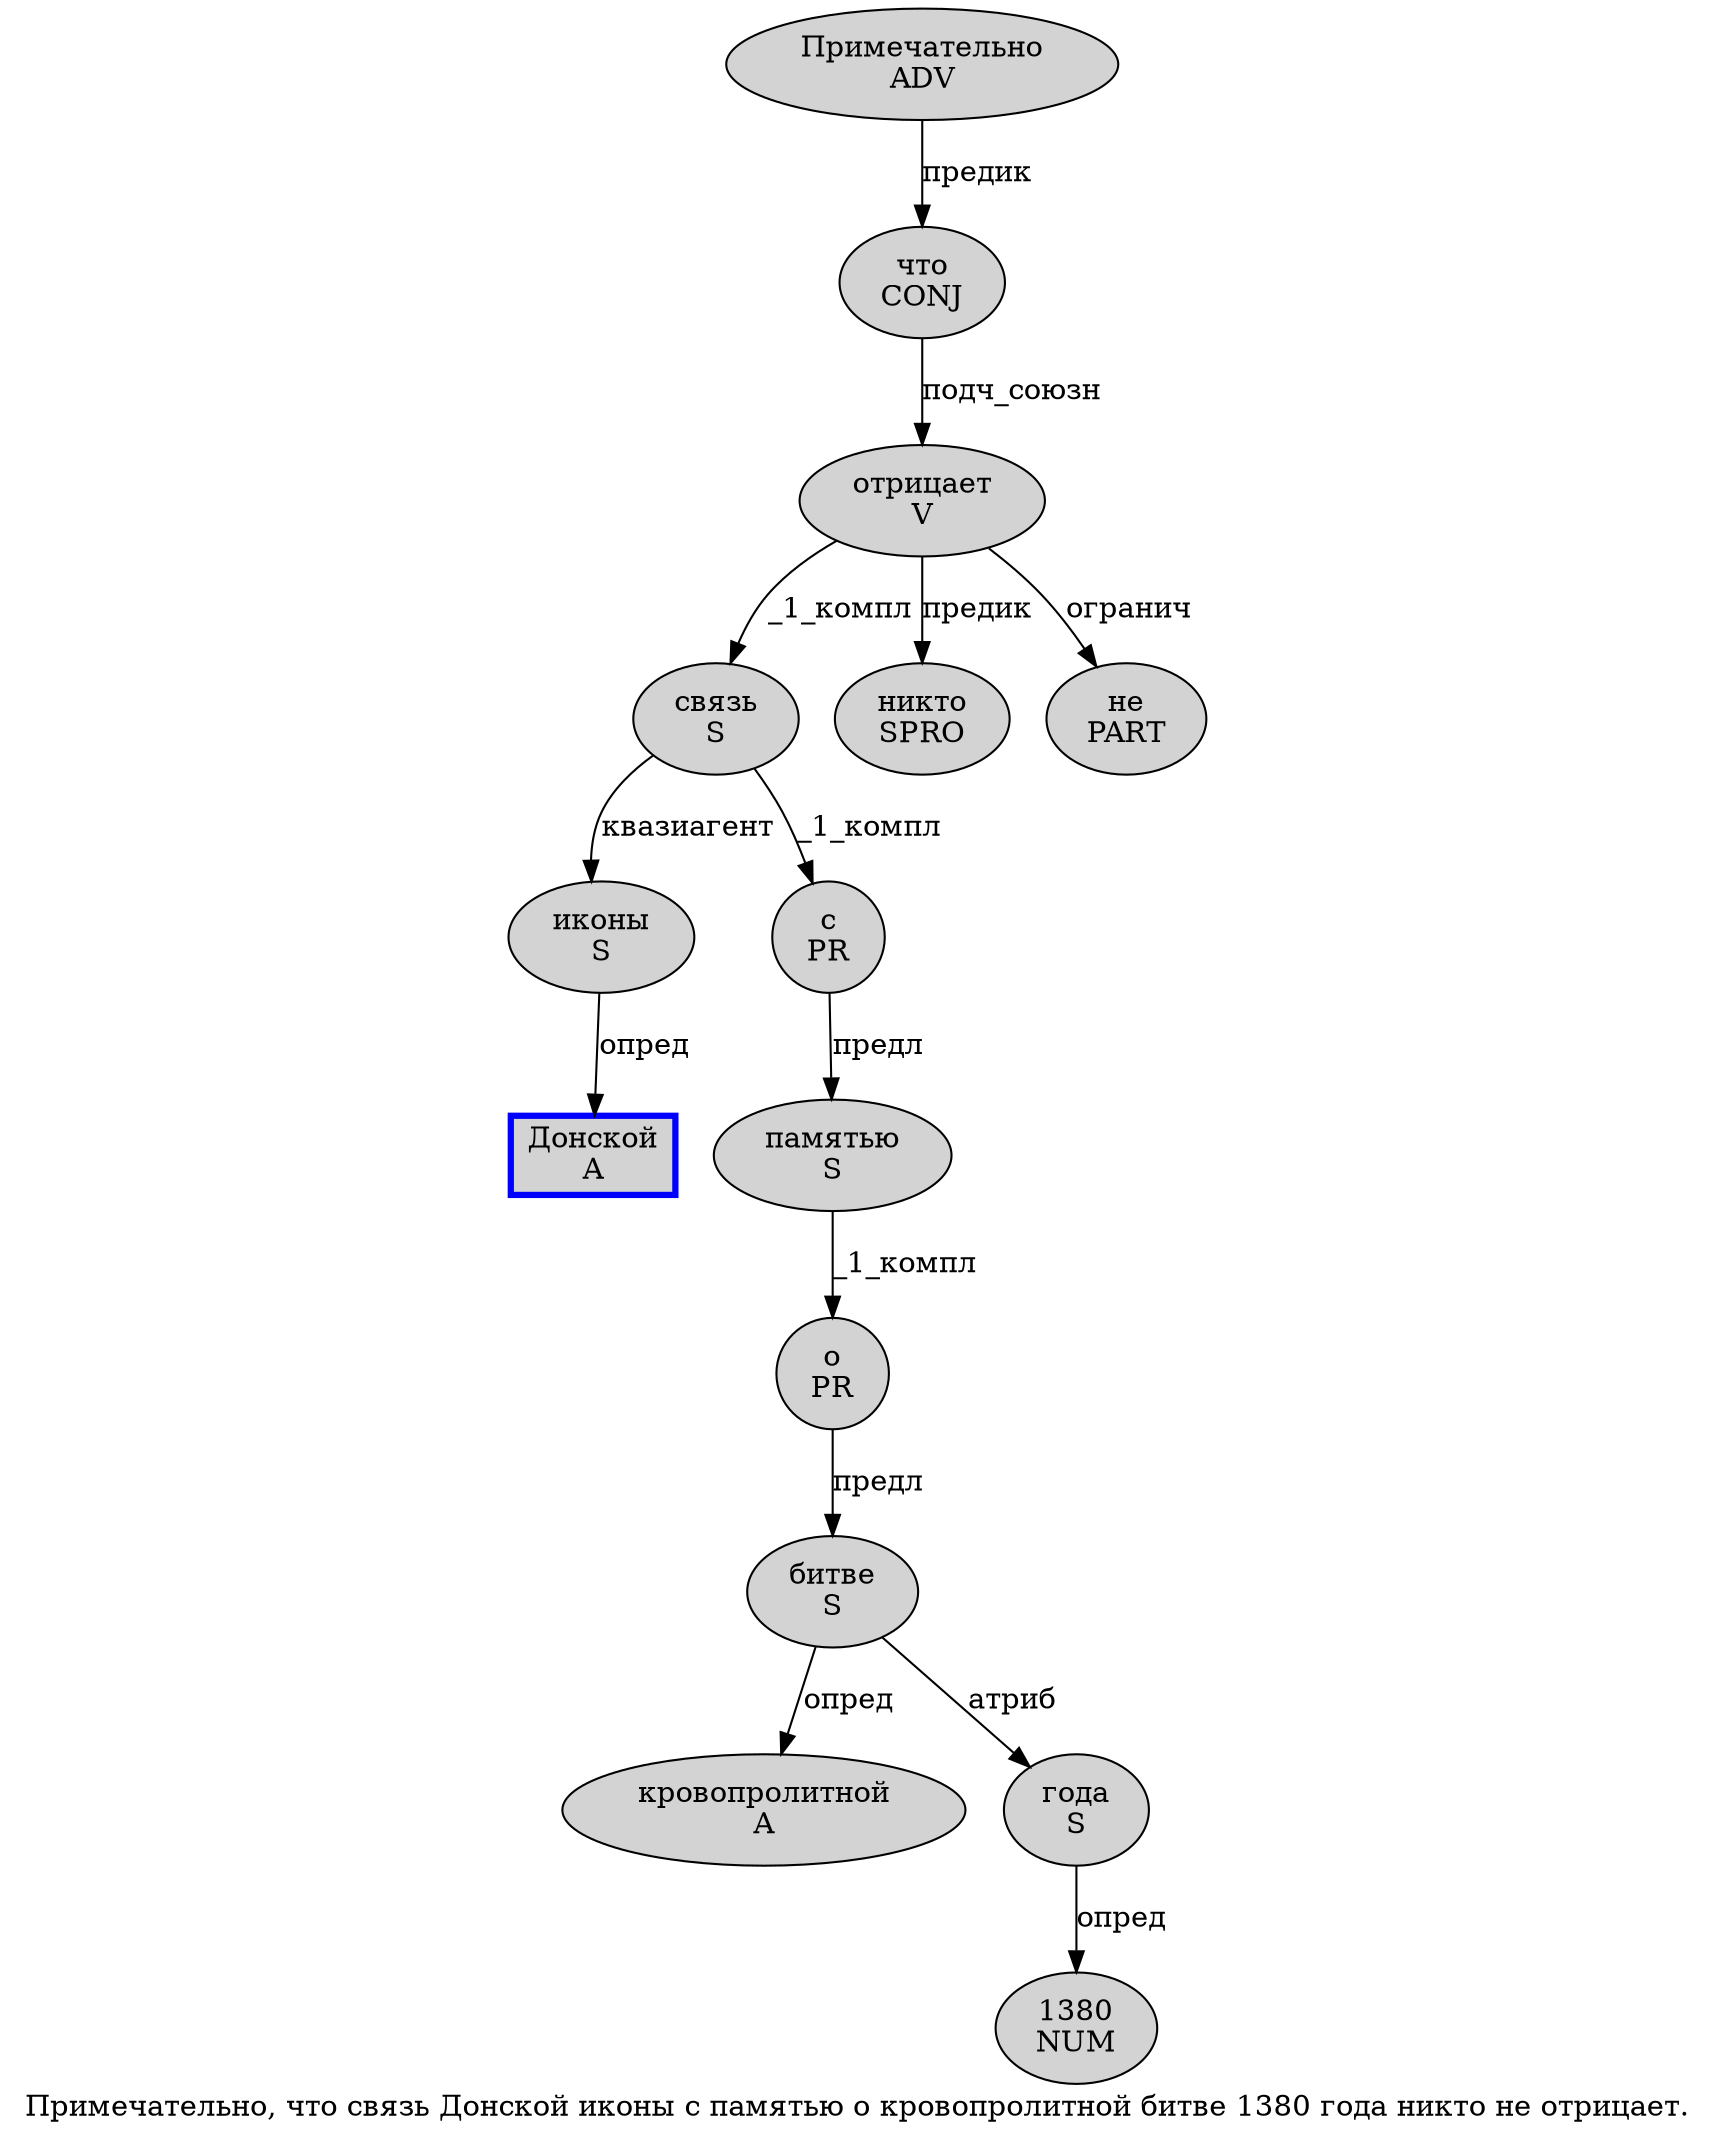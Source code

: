 digraph SENTENCE_955 {
	graph [label="Примечательно, что связь Донской иконы с памятью о кровопролитной битве 1380 года никто не отрицает."]
	node [style=filled]
		0 [label="Примечательно
ADV" color="" fillcolor=lightgray penwidth=1 shape=ellipse]
		2 [label="что
CONJ" color="" fillcolor=lightgray penwidth=1 shape=ellipse]
		3 [label="связь
S" color="" fillcolor=lightgray penwidth=1 shape=ellipse]
		4 [label="Донской
A" color=blue fillcolor=lightgray penwidth=3 shape=box]
		5 [label="иконы
S" color="" fillcolor=lightgray penwidth=1 shape=ellipse]
		6 [label="с
PR" color="" fillcolor=lightgray penwidth=1 shape=ellipse]
		7 [label="памятью
S" color="" fillcolor=lightgray penwidth=1 shape=ellipse]
		8 [label="о
PR" color="" fillcolor=lightgray penwidth=1 shape=ellipse]
		9 [label="кровопролитной
A" color="" fillcolor=lightgray penwidth=1 shape=ellipse]
		10 [label="битве
S" color="" fillcolor=lightgray penwidth=1 shape=ellipse]
		11 [label="1380
NUM" color="" fillcolor=lightgray penwidth=1 shape=ellipse]
		12 [label="года
S" color="" fillcolor=lightgray penwidth=1 shape=ellipse]
		13 [label="никто
SPRO" color="" fillcolor=lightgray penwidth=1 shape=ellipse]
		14 [label="не
PART" color="" fillcolor=lightgray penwidth=1 shape=ellipse]
		15 [label="отрицает
V" color="" fillcolor=lightgray penwidth=1 shape=ellipse]
			6 -> 7 [label="предл"]
			3 -> 5 [label="квазиагент"]
			3 -> 6 [label="_1_компл"]
			2 -> 15 [label="подч_союзн"]
			10 -> 9 [label="опред"]
			10 -> 12 [label="атриб"]
			5 -> 4 [label="опред"]
			0 -> 2 [label="предик"]
			12 -> 11 [label="опред"]
			8 -> 10 [label="предл"]
			15 -> 3 [label="_1_компл"]
			15 -> 13 [label="предик"]
			15 -> 14 [label="огранич"]
			7 -> 8 [label="_1_компл"]
}